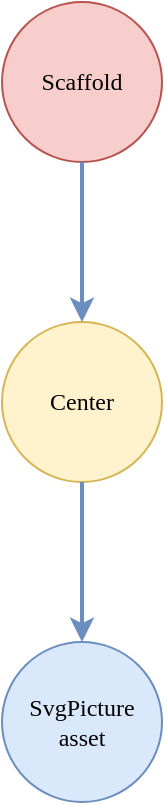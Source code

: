 <mxfile version="13.7.7" type="device"><diagram id="U7rlreaIvntKbeANFgK1" name="Page-1"><mxGraphModel dx="868" dy="423" grid="1" gridSize="10" guides="1" tooltips="1" connect="1" arrows="1" fold="1" page="1" pageScale="1" pageWidth="850" pageHeight="1100" math="0" shadow="0"><root><mxCell id="0"/><mxCell id="1" parent="0"/><mxCell id="5iS_-iFmab0Z4aOyppY3-1" value="Scaffold" style="ellipse;whiteSpace=wrap;html=1;aspect=fixed;fontFamily=Verdana;fillColor=#f8cecc;strokeColor=#b85450;" parent="1" vertex="1"><mxGeometry x="360" y="10" width="80" height="80" as="geometry"/></mxCell><mxCell id="5iS_-iFmab0Z4aOyppY3-2" value="&lt;div&gt;Center&lt;/div&gt;" style="ellipse;whiteSpace=wrap;html=1;aspect=fixed;fontFamily=Verdana;fillColor=#fff2cc;strokeColor=#d6b656;" parent="1" vertex="1"><mxGeometry x="360" y="170" width="80" height="80" as="geometry"/></mxCell><mxCell id="5iS_-iFmab0Z4aOyppY3-3" value="&lt;div&gt;SvgPicture&lt;/div&gt;asset" style="ellipse;whiteSpace=wrap;html=1;aspect=fixed;fontFamily=Verdana;fillColor=#dae8fc;strokeColor=#6c8ebf;" parent="1" vertex="1"><mxGeometry x="360" y="330" width="80" height="80" as="geometry"/></mxCell><mxCell id="5iS_-iFmab0Z4aOyppY3-4" value="" style="endArrow=classic;html=1;fontFamily=Verdana;exitX=0.5;exitY=1;exitDx=0;exitDy=0;entryX=0.5;entryY=0;entryDx=0;entryDy=0;strokeWidth=2;fillColor=#dae8fc;strokeColor=#6c8ebf;" parent="1" source="5iS_-iFmab0Z4aOyppY3-1" target="5iS_-iFmab0Z4aOyppY3-2" edge="1"><mxGeometry width="50" height="50" relative="1" as="geometry"><mxPoint x="360" y="300" as="sourcePoint"/><mxPoint x="410" y="250" as="targetPoint"/></mxGeometry></mxCell><mxCell id="5iS_-iFmab0Z4aOyppY3-5" value="" style="endArrow=classic;html=1;strokeWidth=2;fontFamily=Verdana;exitX=0.5;exitY=1;exitDx=0;exitDy=0;entryX=0.5;entryY=0;entryDx=0;entryDy=0;fillColor=#dae8fc;strokeColor=#6c8ebf;" parent="1" source="5iS_-iFmab0Z4aOyppY3-2" target="5iS_-iFmab0Z4aOyppY3-3" edge="1"><mxGeometry width="50" height="50" relative="1" as="geometry"><mxPoint x="300" y="420" as="sourcePoint"/><mxPoint x="350" y="370" as="targetPoint"/></mxGeometry></mxCell></root></mxGraphModel></diagram></mxfile>